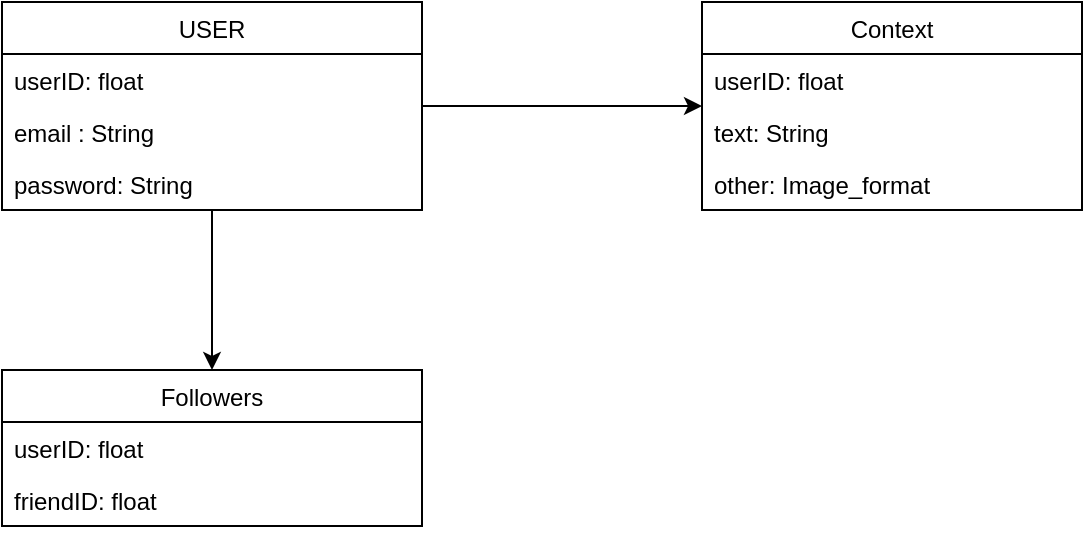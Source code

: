 <mxfile version="13.8.5" type="github">
  <diagram name="Page-1" id="e7e014a7-5840-1c2e-5031-d8a46d1fe8dd">
    <mxGraphModel dx="946" dy="590" grid="1" gridSize="10" guides="1" tooltips="1" connect="1" arrows="1" fold="1" page="1" pageScale="1" pageWidth="1169" pageHeight="826" background="#ffffff" math="0" shadow="0">
      <root>
        <mxCell id="0" />
        <mxCell id="1" parent="0" />
        <mxCell id="1mYfzKDV1qm5dACeFdZj-55" value="" style="edgeStyle=orthogonalEdgeStyle;rounded=0;orthogonalLoop=1;jettySize=auto;html=1;" edge="1" parent="1" source="1mYfzKDV1qm5dACeFdZj-41" target="1mYfzKDV1qm5dACeFdZj-51">
          <mxGeometry relative="1" as="geometry" />
        </mxCell>
        <mxCell id="1mYfzKDV1qm5dACeFdZj-62" style="edgeStyle=orthogonalEdgeStyle;rounded=0;orthogonalLoop=1;jettySize=auto;html=1;" edge="1" parent="1" source="1mYfzKDV1qm5dACeFdZj-41" target="1mYfzKDV1qm5dACeFdZj-57">
          <mxGeometry relative="1" as="geometry" />
        </mxCell>
        <mxCell id="1mYfzKDV1qm5dACeFdZj-41" value="USER" style="swimlane;fontStyle=0;childLayout=stackLayout;horizontal=1;startSize=26;fillColor=none;horizontalStack=0;resizeParent=1;resizeParentMax=0;resizeLast=0;collapsible=1;marginBottom=0;" vertex="1" parent="1">
          <mxGeometry x="120" y="170" width="210" height="104" as="geometry" />
        </mxCell>
        <mxCell id="1mYfzKDV1qm5dACeFdZj-42" value="userID: float" style="text;strokeColor=none;fillColor=none;align=left;verticalAlign=top;spacingLeft=4;spacingRight=4;overflow=hidden;rotatable=0;points=[[0,0.5],[1,0.5]];portConstraint=eastwest;" vertex="1" parent="1mYfzKDV1qm5dACeFdZj-41">
          <mxGeometry y="26" width="210" height="26" as="geometry" />
        </mxCell>
        <mxCell id="1mYfzKDV1qm5dACeFdZj-44" value="email : String" style="text;strokeColor=none;fillColor=none;align=left;verticalAlign=top;spacingLeft=4;spacingRight=4;overflow=hidden;rotatable=0;points=[[0,0.5],[1,0.5]];portConstraint=eastwest;" vertex="1" parent="1mYfzKDV1qm5dACeFdZj-41">
          <mxGeometry y="52" width="210" height="26" as="geometry" />
        </mxCell>
        <mxCell id="1mYfzKDV1qm5dACeFdZj-43" value="password: String" style="text;strokeColor=none;fillColor=none;align=left;verticalAlign=top;spacingLeft=4;spacingRight=4;overflow=hidden;rotatable=0;points=[[0,0.5],[1,0.5]];portConstraint=eastwest;" vertex="1" parent="1mYfzKDV1qm5dACeFdZj-41">
          <mxGeometry y="78" width="210" height="26" as="geometry" />
        </mxCell>
        <mxCell id="1mYfzKDV1qm5dACeFdZj-51" value="Followers" style="swimlane;fontStyle=0;childLayout=stackLayout;horizontal=1;startSize=26;fillColor=none;horizontalStack=0;resizeParent=1;resizeParentMax=0;resizeLast=0;collapsible=1;marginBottom=0;" vertex="1" parent="1">
          <mxGeometry x="120" y="354" width="210" height="78" as="geometry" />
        </mxCell>
        <mxCell id="1mYfzKDV1qm5dACeFdZj-52" value="userID: float" style="text;strokeColor=none;fillColor=none;align=left;verticalAlign=top;spacingLeft=4;spacingRight=4;overflow=hidden;rotatable=0;points=[[0,0.5],[1,0.5]];portConstraint=eastwest;" vertex="1" parent="1mYfzKDV1qm5dACeFdZj-51">
          <mxGeometry y="26" width="210" height="26" as="geometry" />
        </mxCell>
        <mxCell id="1mYfzKDV1qm5dACeFdZj-53" value="friendID: float" style="text;strokeColor=none;fillColor=none;align=left;verticalAlign=top;spacingLeft=4;spacingRight=4;overflow=hidden;rotatable=0;points=[[0,0.5],[1,0.5]];portConstraint=eastwest;" vertex="1" parent="1mYfzKDV1qm5dACeFdZj-51">
          <mxGeometry y="52" width="210" height="26" as="geometry" />
        </mxCell>
        <mxCell id="1mYfzKDV1qm5dACeFdZj-57" value="Context" style="swimlane;fontStyle=0;childLayout=stackLayout;horizontal=1;startSize=26;fillColor=none;horizontalStack=0;resizeParent=1;resizeParentMax=0;resizeLast=0;collapsible=1;marginBottom=0;" vertex="1" parent="1">
          <mxGeometry x="470" y="170" width="190" height="104" as="geometry" />
        </mxCell>
        <mxCell id="1mYfzKDV1qm5dACeFdZj-58" value="userID: float" style="text;strokeColor=none;fillColor=none;align=left;verticalAlign=top;spacingLeft=4;spacingRight=4;overflow=hidden;rotatable=0;points=[[0,0.5],[1,0.5]];portConstraint=eastwest;" vertex="1" parent="1mYfzKDV1qm5dACeFdZj-57">
          <mxGeometry y="26" width="190" height="26" as="geometry" />
        </mxCell>
        <mxCell id="1mYfzKDV1qm5dACeFdZj-59" value="text: String" style="text;strokeColor=none;fillColor=none;align=left;verticalAlign=top;spacingLeft=4;spacingRight=4;overflow=hidden;rotatable=0;points=[[0,0.5],[1,0.5]];portConstraint=eastwest;" vertex="1" parent="1mYfzKDV1qm5dACeFdZj-57">
          <mxGeometry y="52" width="190" height="26" as="geometry" />
        </mxCell>
        <mxCell id="1mYfzKDV1qm5dACeFdZj-60" value="other: Image_format" style="text;strokeColor=none;fillColor=none;align=left;verticalAlign=top;spacingLeft=4;spacingRight=4;overflow=hidden;rotatable=0;points=[[0,0.5],[1,0.5]];portConstraint=eastwest;" vertex="1" parent="1mYfzKDV1qm5dACeFdZj-57">
          <mxGeometry y="78" width="190" height="26" as="geometry" />
        </mxCell>
      </root>
    </mxGraphModel>
  </diagram>
</mxfile>
